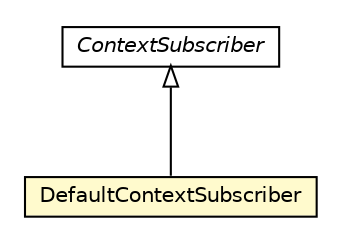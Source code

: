 #!/usr/local/bin/dot
#
# Class diagram 
# Generated by UMLGraph version R5_6-24-gf6e263 (http://www.umlgraph.org/)
#

digraph G {
	edge [fontname="Helvetica",fontsize=10,labelfontname="Helvetica",labelfontsize=10];
	node [fontname="Helvetica",fontsize=10,shape=plaintext];
	nodesep=0.25;
	ranksep=0.5;
	// org.universAAL.middleware.context.ContextSubscriber
	c3205364 [label=<<table title="org.universAAL.middleware.context.ContextSubscriber" border="0" cellborder="1" cellspacing="0" cellpadding="2" port="p" href="../../../../../middleware/context/ContextSubscriber.html">
		<tr><td><table border="0" cellspacing="0" cellpadding="1">
<tr><td align="center" balign="center"><font face="Helvetica-Oblique"> ContextSubscriber </font></td></tr>
		</table></td></tr>
		</table>>, URL="../../../../../middleware/context/ContextSubscriber.html", fontname="Helvetica", fontcolor="black", fontsize=10.0];
	// org.universAAL.ui.handler.kinect.adapter.defaultComponents.DefaultContextSubscriber
	c3207366 [label=<<table title="org.universAAL.ui.handler.kinect.adapter.defaultComponents.DefaultContextSubscriber" border="0" cellborder="1" cellspacing="0" cellpadding="2" port="p" bgcolor="lemonChiffon" href="./DefaultContextSubscriber.html">
		<tr><td><table border="0" cellspacing="0" cellpadding="1">
<tr><td align="center" balign="center"> DefaultContextSubscriber </td></tr>
		</table></td></tr>
		</table>>, URL="./DefaultContextSubscriber.html", fontname="Helvetica", fontcolor="black", fontsize=10.0];
	//org.universAAL.ui.handler.kinect.adapter.defaultComponents.DefaultContextSubscriber extends org.universAAL.middleware.context.ContextSubscriber
	c3205364:p -> c3207366:p [dir=back,arrowtail=empty];
}

